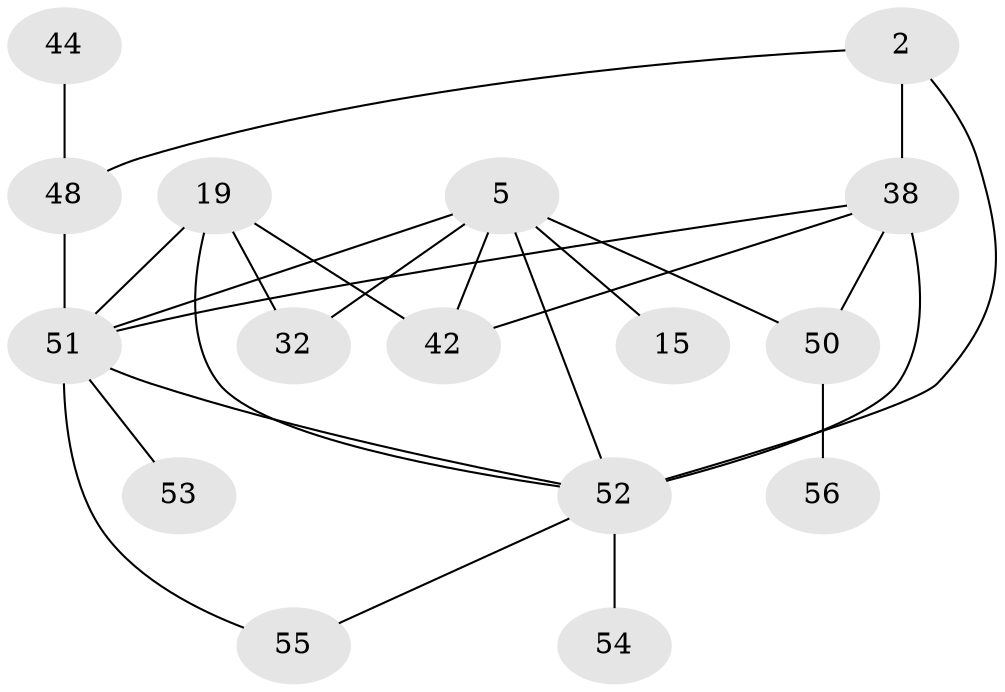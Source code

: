 // original degree distribution, {6: 0.05357142857142857, 7: 0.03571428571428571, 4: 0.14285714285714285, 5: 0.03571428571428571, 1: 0.21428571428571427, 3: 0.25, 2: 0.26785714285714285}
// Generated by graph-tools (version 1.1) at 2025/45/03/04/25 21:45:30]
// undirected, 16 vertices, 25 edges
graph export_dot {
graph [start="1"]
  node [color=gray90,style=filled];
  2;
  5 [super="+3"];
  15;
  19 [super="+10+6"];
  32 [super="+25"];
  38 [super="+22+29+12"];
  42 [super="+33+36+39"];
  44 [super="+27"];
  48 [super="+24"];
  50 [super="+40+31"];
  51 [super="+34+43+45"];
  52 [super="+1+46+49"];
  53;
  54;
  55;
  56 [super="+47"];
  2 -- 52 [weight=3];
  2 -- 38 [weight=3];
  2 -- 48;
  5 -- 51;
  5 -- 42;
  5 -- 50 [weight=2];
  5 -- 32 [weight=2];
  5 -- 52;
  5 -- 15;
  19 -- 32 [weight=2];
  19 -- 52 [weight=3];
  19 -- 51;
  19 -- 42;
  38 -- 51 [weight=2];
  38 -- 50;
  38 -- 52 [weight=3];
  38 -- 42;
  44 -- 48;
  48 -- 51 [weight=2];
  50 -- 56;
  51 -- 55;
  51 -- 53;
  51 -- 52;
  52 -- 54 [weight=2];
  52 -- 55;
}

